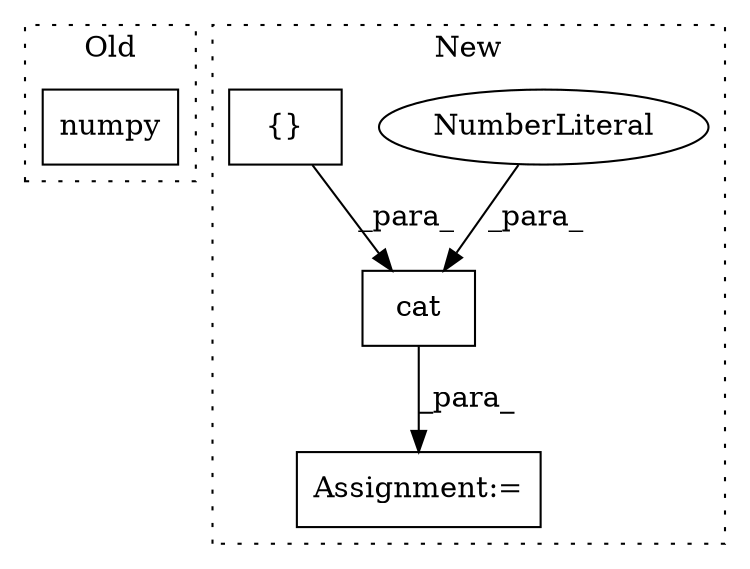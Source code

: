 digraph G {
subgraph cluster0 {
1 [label="numpy" a="32" s="1450" l="7" shape="box"];
label = "Old";
style="dotted";
}
subgraph cluster1 {
2 [label="cat" a="32" s="2548,2572" l="4,1" shape="box"];
3 [label="Assignment:=" a="7" s="2541" l="1" shape="box"];
4 [label="NumberLiteral" a="34" s="2571" l="1" shape="ellipse"];
5 [label="{}" a="4" s="2561,2569" l="1,1" shape="box"];
label = "New";
style="dotted";
}
2 -> 3 [label="_para_"];
4 -> 2 [label="_para_"];
5 -> 2 [label="_para_"];
}